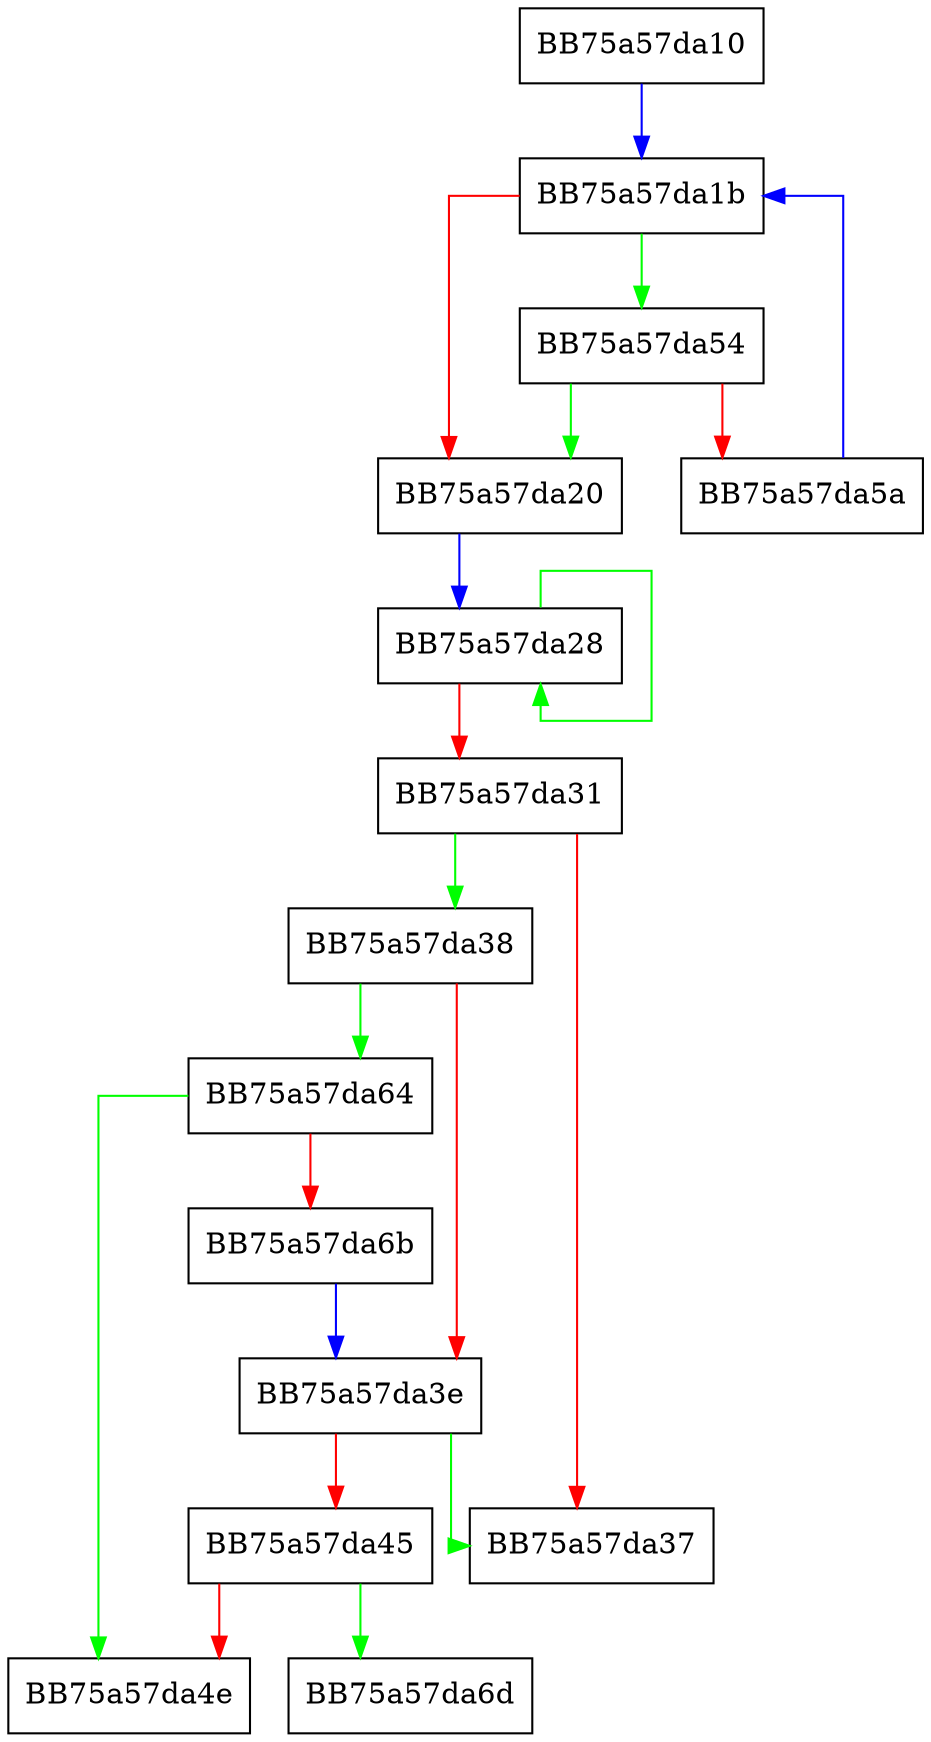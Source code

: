 digraph bIsFullPathStart {
  node [shape="box"];
  graph [splines=ortho];
  BB75a57da10 -> BB75a57da1b [color="blue"];
  BB75a57da1b -> BB75a57da54 [color="green"];
  BB75a57da1b -> BB75a57da20 [color="red"];
  BB75a57da20 -> BB75a57da28 [color="blue"];
  BB75a57da28 -> BB75a57da28 [color="green"];
  BB75a57da28 -> BB75a57da31 [color="red"];
  BB75a57da31 -> BB75a57da38 [color="green"];
  BB75a57da31 -> BB75a57da37 [color="red"];
  BB75a57da38 -> BB75a57da64 [color="green"];
  BB75a57da38 -> BB75a57da3e [color="red"];
  BB75a57da3e -> BB75a57da37 [color="green"];
  BB75a57da3e -> BB75a57da45 [color="red"];
  BB75a57da45 -> BB75a57da6d [color="green"];
  BB75a57da45 -> BB75a57da4e [color="red"];
  BB75a57da54 -> BB75a57da20 [color="green"];
  BB75a57da54 -> BB75a57da5a [color="red"];
  BB75a57da5a -> BB75a57da1b [color="blue"];
  BB75a57da64 -> BB75a57da4e [color="green"];
  BB75a57da64 -> BB75a57da6b [color="red"];
  BB75a57da6b -> BB75a57da3e [color="blue"];
}